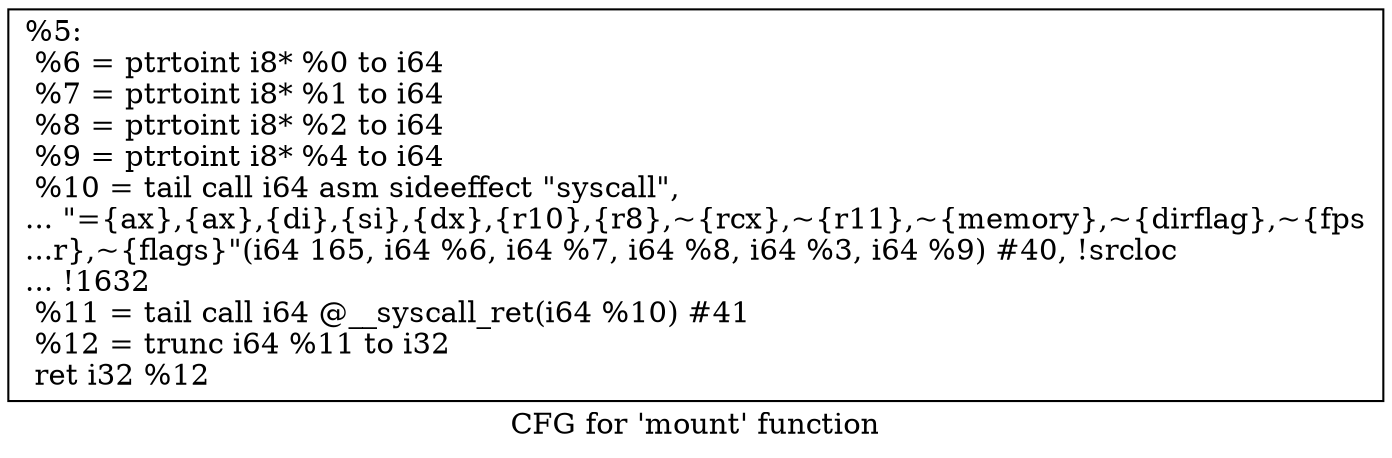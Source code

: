 digraph "CFG for 'mount' function" {
	label="CFG for 'mount' function";

	Node0x1ed8540 [shape=record,label="{%5:\l  %6 = ptrtoint i8* %0 to i64\l  %7 = ptrtoint i8* %1 to i64\l  %8 = ptrtoint i8* %2 to i64\l  %9 = ptrtoint i8* %4 to i64\l  %10 = tail call i64 asm sideeffect \"syscall\",\l... \"=\{ax\},\{ax\},\{di\},\{si\},\{dx\},\{r10\},\{r8\},~\{rcx\},~\{r11\},~\{memory\},~\{dirflag\},~\{fps\l...r\},~\{flags\}\"(i64 165, i64 %6, i64 %7, i64 %8, i64 %3, i64 %9) #40, !srcloc\l... !1632\l  %11 = tail call i64 @__syscall_ret(i64 %10) #41\l  %12 = trunc i64 %11 to i32\l  ret i32 %12\l}"];
}
